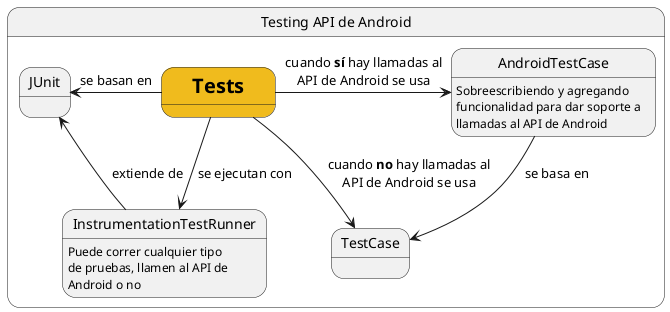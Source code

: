 @startuml

skinparam state {
  BackgroundColor<<MasAmarillo>> #F0BB1D
  BackgroundColor<<MasRojo>> #FB7374
}

	state TheTestingAPI {
'	      [*] --> JUnit
	      Tests -left-> JUnit: se basan en 
'	      TestCase --> JUnit: Se utiliza <b>TestCase</b> de JUnit\ncuando no hay llamadas al\nAPI de Android
'	      AndroidTestCase --> TestCase: Toma como base <b>TestCase</b> para \ndar soporte a pruebas con llamadas\nal API de Android
'	      Assert -up-> JUnit
	      ': Se utiliza Assert de JUnit\npara evaluar los tests
	      Tests -->	InstrumentationTestRunner: se ejecutan con
	      Tests --> TestCase: cuando <b>no</b> hay llamadas al\nAPI de Android se usa
	      Tests -right-> AndroidTestCase: cuando <b>sí</b> hay llamadas al\nAPI de Android se usa
	      AndroidTestCase --> TestCase: se basa en

	      InstrumentationTestRunner --> JUnit: extiende de
	      
	}

	state Tests as "<size:20><b>    Tests    </b></size>" <<MasAmarillo>>
	state TheTestingAPI as "Testing API de Android"

'	TheTestingAPI: La API de testing de Android está basada en JUnit + framework Instrumentation + clases de testing de Android
	AndroidTestCase: Sobreescribiendo y agregando\nfuncionalidad para dar soporte a\nllamadas al API de Android
	InstrumentationTestRunner: Puede correr cualquier tipo\nde pruebas, llamen al API de\nAndroid o no
	
@enduml
